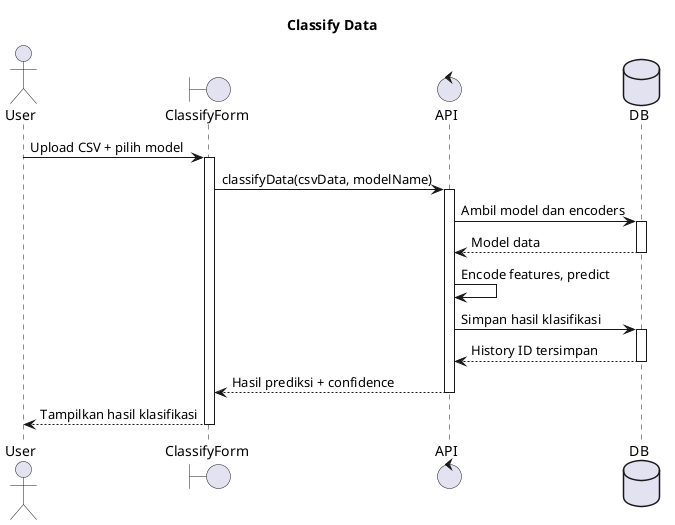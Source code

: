 @startuml Classify Data
title Classify Data

actor User
boundary ClassifyForm
control API
database DB

User -> ClassifyForm: Upload CSV + pilih model
activate ClassifyForm

ClassifyForm -> API: classifyData(csvData, modelName)
activate API

API -> DB: Ambil model dan encoders
activate DB
DB --> API: Model data
deactivate DB

API -> API: Encode features, predict

API -> DB: Simpan hasil klasifikasi
activate DB
DB --> API: History ID tersimpan
deactivate DB

API --> ClassifyForm: Hasil prediksi + confidence
deactivate API

ClassifyForm --> User: Tampilkan hasil klasifikasi
deactivate ClassifyForm

@enduml
